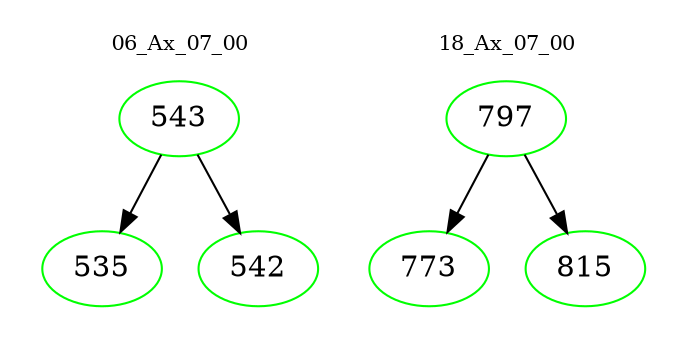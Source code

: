 digraph{
subgraph cluster_0 {
color = white
label = "06_Ax_07_00";
fontsize=10;
T0_543 [label="543", color="green"]
T0_543 -> T0_535 [color="black"]
T0_535 [label="535", color="green"]
T0_543 -> T0_542 [color="black"]
T0_542 [label="542", color="green"]
}
subgraph cluster_1 {
color = white
label = "18_Ax_07_00";
fontsize=10;
T1_797 [label="797", color="green"]
T1_797 -> T1_773 [color="black"]
T1_773 [label="773", color="green"]
T1_797 -> T1_815 [color="black"]
T1_815 [label="815", color="green"]
}
}
